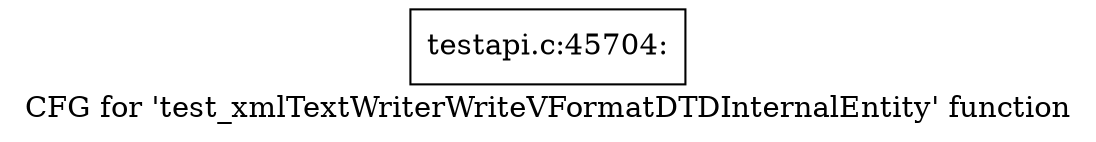 digraph "CFG for 'test_xmlTextWriterWriteVFormatDTDInternalEntity' function" {
	label="CFG for 'test_xmlTextWriterWriteVFormatDTDInternalEntity' function";

	Node0x59366e0 [shape=record,label="{testapi.c:45704:}"];
}
